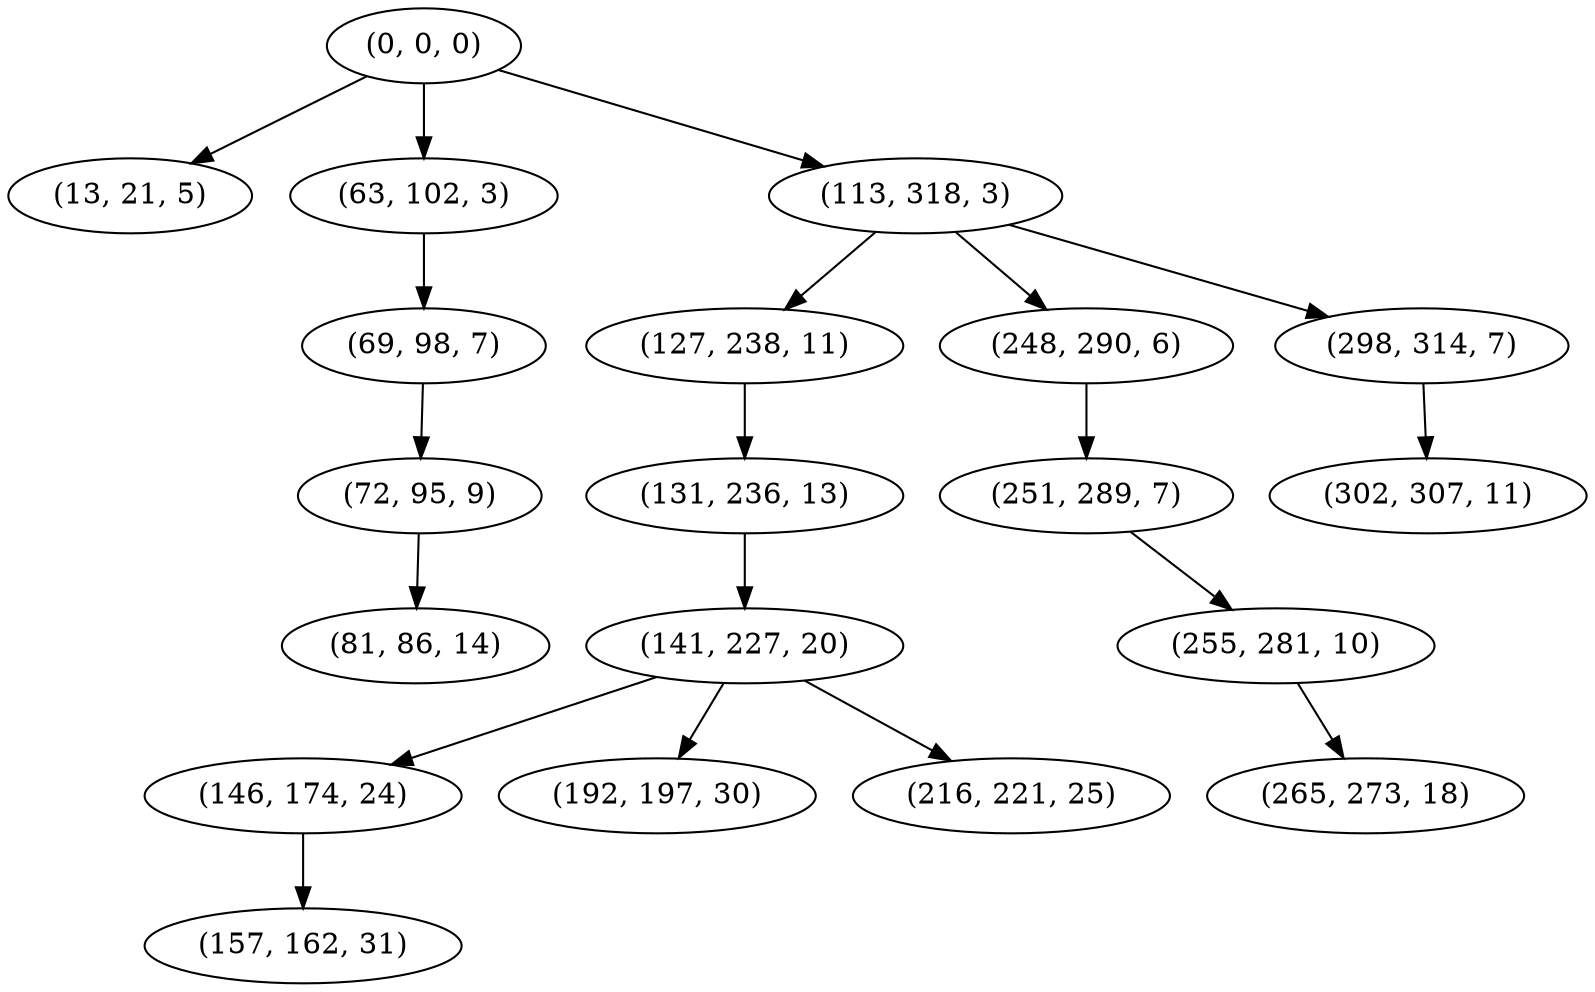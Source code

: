 digraph tree {
    "(0, 0, 0)";
    "(13, 21, 5)";
    "(63, 102, 3)";
    "(69, 98, 7)";
    "(72, 95, 9)";
    "(81, 86, 14)";
    "(113, 318, 3)";
    "(127, 238, 11)";
    "(131, 236, 13)";
    "(141, 227, 20)";
    "(146, 174, 24)";
    "(157, 162, 31)";
    "(192, 197, 30)";
    "(216, 221, 25)";
    "(248, 290, 6)";
    "(251, 289, 7)";
    "(255, 281, 10)";
    "(265, 273, 18)";
    "(298, 314, 7)";
    "(302, 307, 11)";
    "(0, 0, 0)" -> "(13, 21, 5)";
    "(0, 0, 0)" -> "(63, 102, 3)";
    "(0, 0, 0)" -> "(113, 318, 3)";
    "(63, 102, 3)" -> "(69, 98, 7)";
    "(69, 98, 7)" -> "(72, 95, 9)";
    "(72, 95, 9)" -> "(81, 86, 14)";
    "(113, 318, 3)" -> "(127, 238, 11)";
    "(113, 318, 3)" -> "(248, 290, 6)";
    "(113, 318, 3)" -> "(298, 314, 7)";
    "(127, 238, 11)" -> "(131, 236, 13)";
    "(131, 236, 13)" -> "(141, 227, 20)";
    "(141, 227, 20)" -> "(146, 174, 24)";
    "(141, 227, 20)" -> "(192, 197, 30)";
    "(141, 227, 20)" -> "(216, 221, 25)";
    "(146, 174, 24)" -> "(157, 162, 31)";
    "(248, 290, 6)" -> "(251, 289, 7)";
    "(251, 289, 7)" -> "(255, 281, 10)";
    "(255, 281, 10)" -> "(265, 273, 18)";
    "(298, 314, 7)" -> "(302, 307, 11)";
}
